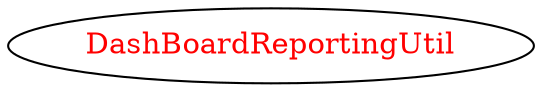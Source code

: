 digraph dependencyGraph {
 concentrate=true;
 ranksep="2.0";
 rankdir="LR"; 
 splines="ortho";
"DashBoardReportingUtil" [fontcolor="red"];
}